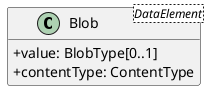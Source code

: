 @startuml
skinparam classAttributeIconSize 0
hide methods

class Blob<DataElement> {
  +value: BlobType[0..1]
  +contentType: ContentType
}
@enduml